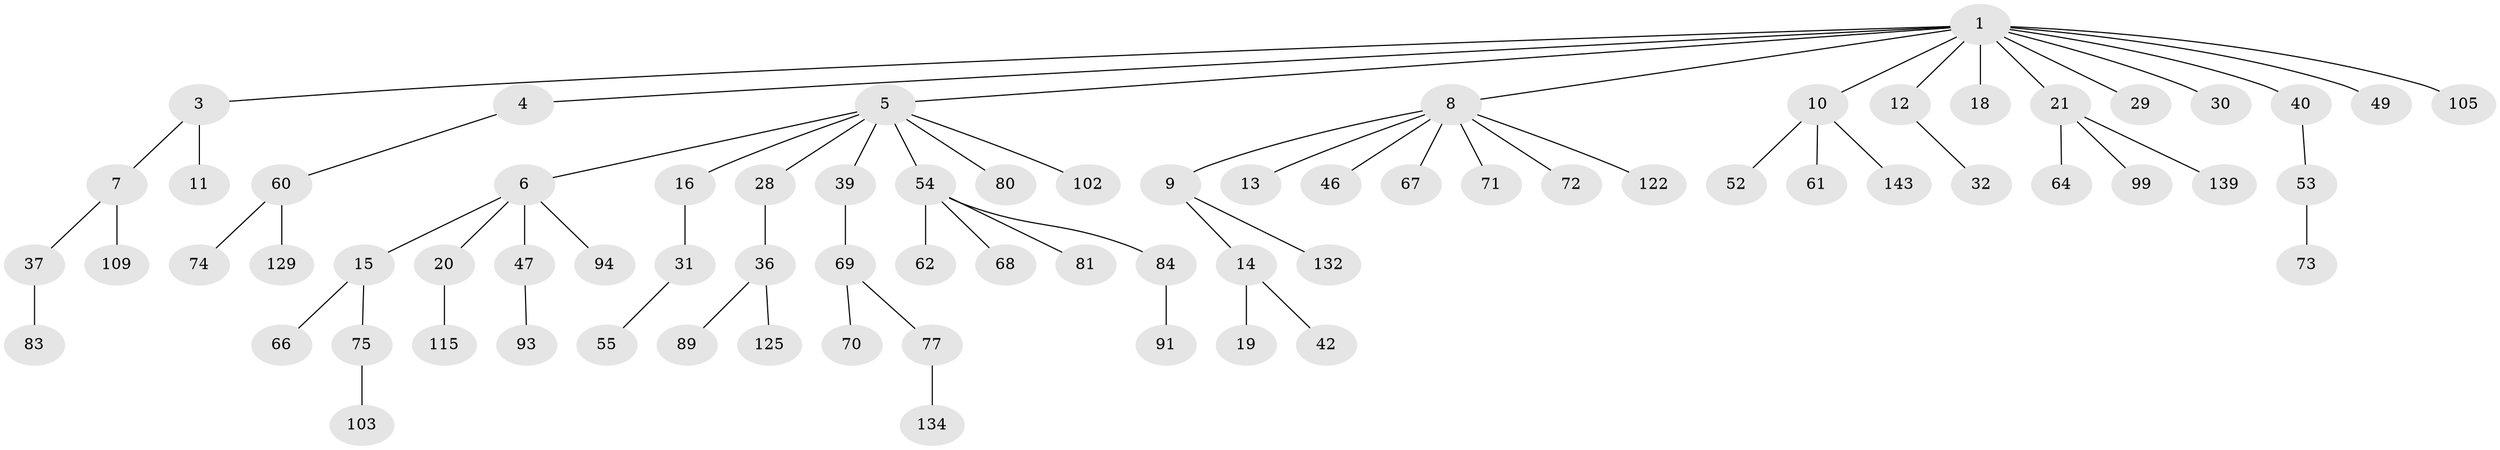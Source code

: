// original degree distribution, {8: 0.006896551724137931, 7: 0.006896551724137931, 4: 0.034482758620689655, 3: 0.14482758620689656, 9: 0.006896551724137931, 5: 0.034482758620689655, 1: 0.4827586206896552, 2: 0.27586206896551724, 6: 0.006896551724137931}
// Generated by graph-tools (version 1.1) at 2025/15/03/09/25 04:15:36]
// undirected, 72 vertices, 71 edges
graph export_dot {
graph [start="1"]
  node [color=gray90,style=filled];
  1 [super="+2"];
  3 [super="+41"];
  4 [super="+34+25"];
  5 [super="+85+22"];
  6;
  7;
  8 [super="+24"];
  9;
  10;
  11;
  12 [super="+17"];
  13;
  14;
  15 [super="+27"];
  16 [super="+101"];
  18 [super="+76"];
  19 [super="+51+35"];
  20 [super="+23+128+86+48"];
  21 [super="+43+82+119+112"];
  28;
  29 [super="+92"];
  30 [super="+100+58"];
  31;
  32 [super="+38"];
  36;
  37;
  39 [super="+87+45+131"];
  40 [super="+44+98"];
  42;
  46;
  47 [super="+50"];
  49;
  52 [super="+121"];
  53;
  54 [super="+56"];
  55 [super="+111+95"];
  60;
  61 [super="+145"];
  62;
  64 [super="+88+107"];
  66;
  67;
  68 [super="+120"];
  69 [super="+108+79"];
  70;
  71 [super="+78"];
  72;
  73;
  74;
  75;
  77;
  80;
  81;
  83;
  84 [super="+90"];
  89;
  91 [super="+123"];
  93 [super="+136"];
  94;
  99;
  102;
  103 [super="+106"];
  105 [super="+127"];
  109;
  115;
  122;
  125;
  129 [super="+138"];
  132;
  134;
  139;
  143;
  1 -- 3;
  1 -- 12;
  1 -- 21;
  1 -- 30;
  1 -- 40;
  1 -- 49;
  1 -- 105;
  1 -- 18;
  1 -- 4;
  1 -- 5;
  1 -- 8;
  1 -- 10;
  1 -- 29;
  3 -- 7;
  3 -- 11;
  4 -- 60;
  5 -- 6;
  5 -- 16;
  5 -- 28;
  5 -- 39;
  5 -- 54;
  5 -- 80;
  5 -- 102;
  6 -- 15;
  6 -- 20;
  6 -- 47;
  6 -- 94;
  7 -- 37;
  7 -- 109;
  8 -- 9;
  8 -- 13;
  8 -- 122;
  8 -- 67;
  8 -- 71;
  8 -- 72;
  8 -- 46;
  9 -- 14;
  9 -- 132;
  10 -- 52;
  10 -- 61;
  10 -- 143;
  12 -- 32;
  14 -- 19;
  14 -- 42;
  15 -- 75;
  15 -- 66;
  16 -- 31;
  20 -- 115;
  21 -- 64;
  21 -- 99;
  21 -- 139;
  28 -- 36;
  31 -- 55;
  36 -- 89;
  36 -- 125;
  37 -- 83;
  39 -- 69;
  40 -- 53;
  47 -- 93;
  53 -- 73;
  54 -- 68;
  54 -- 84;
  54 -- 62;
  54 -- 81;
  60 -- 74;
  60 -- 129;
  69 -- 70;
  69 -- 77;
  75 -- 103;
  77 -- 134;
  84 -- 91;
}
